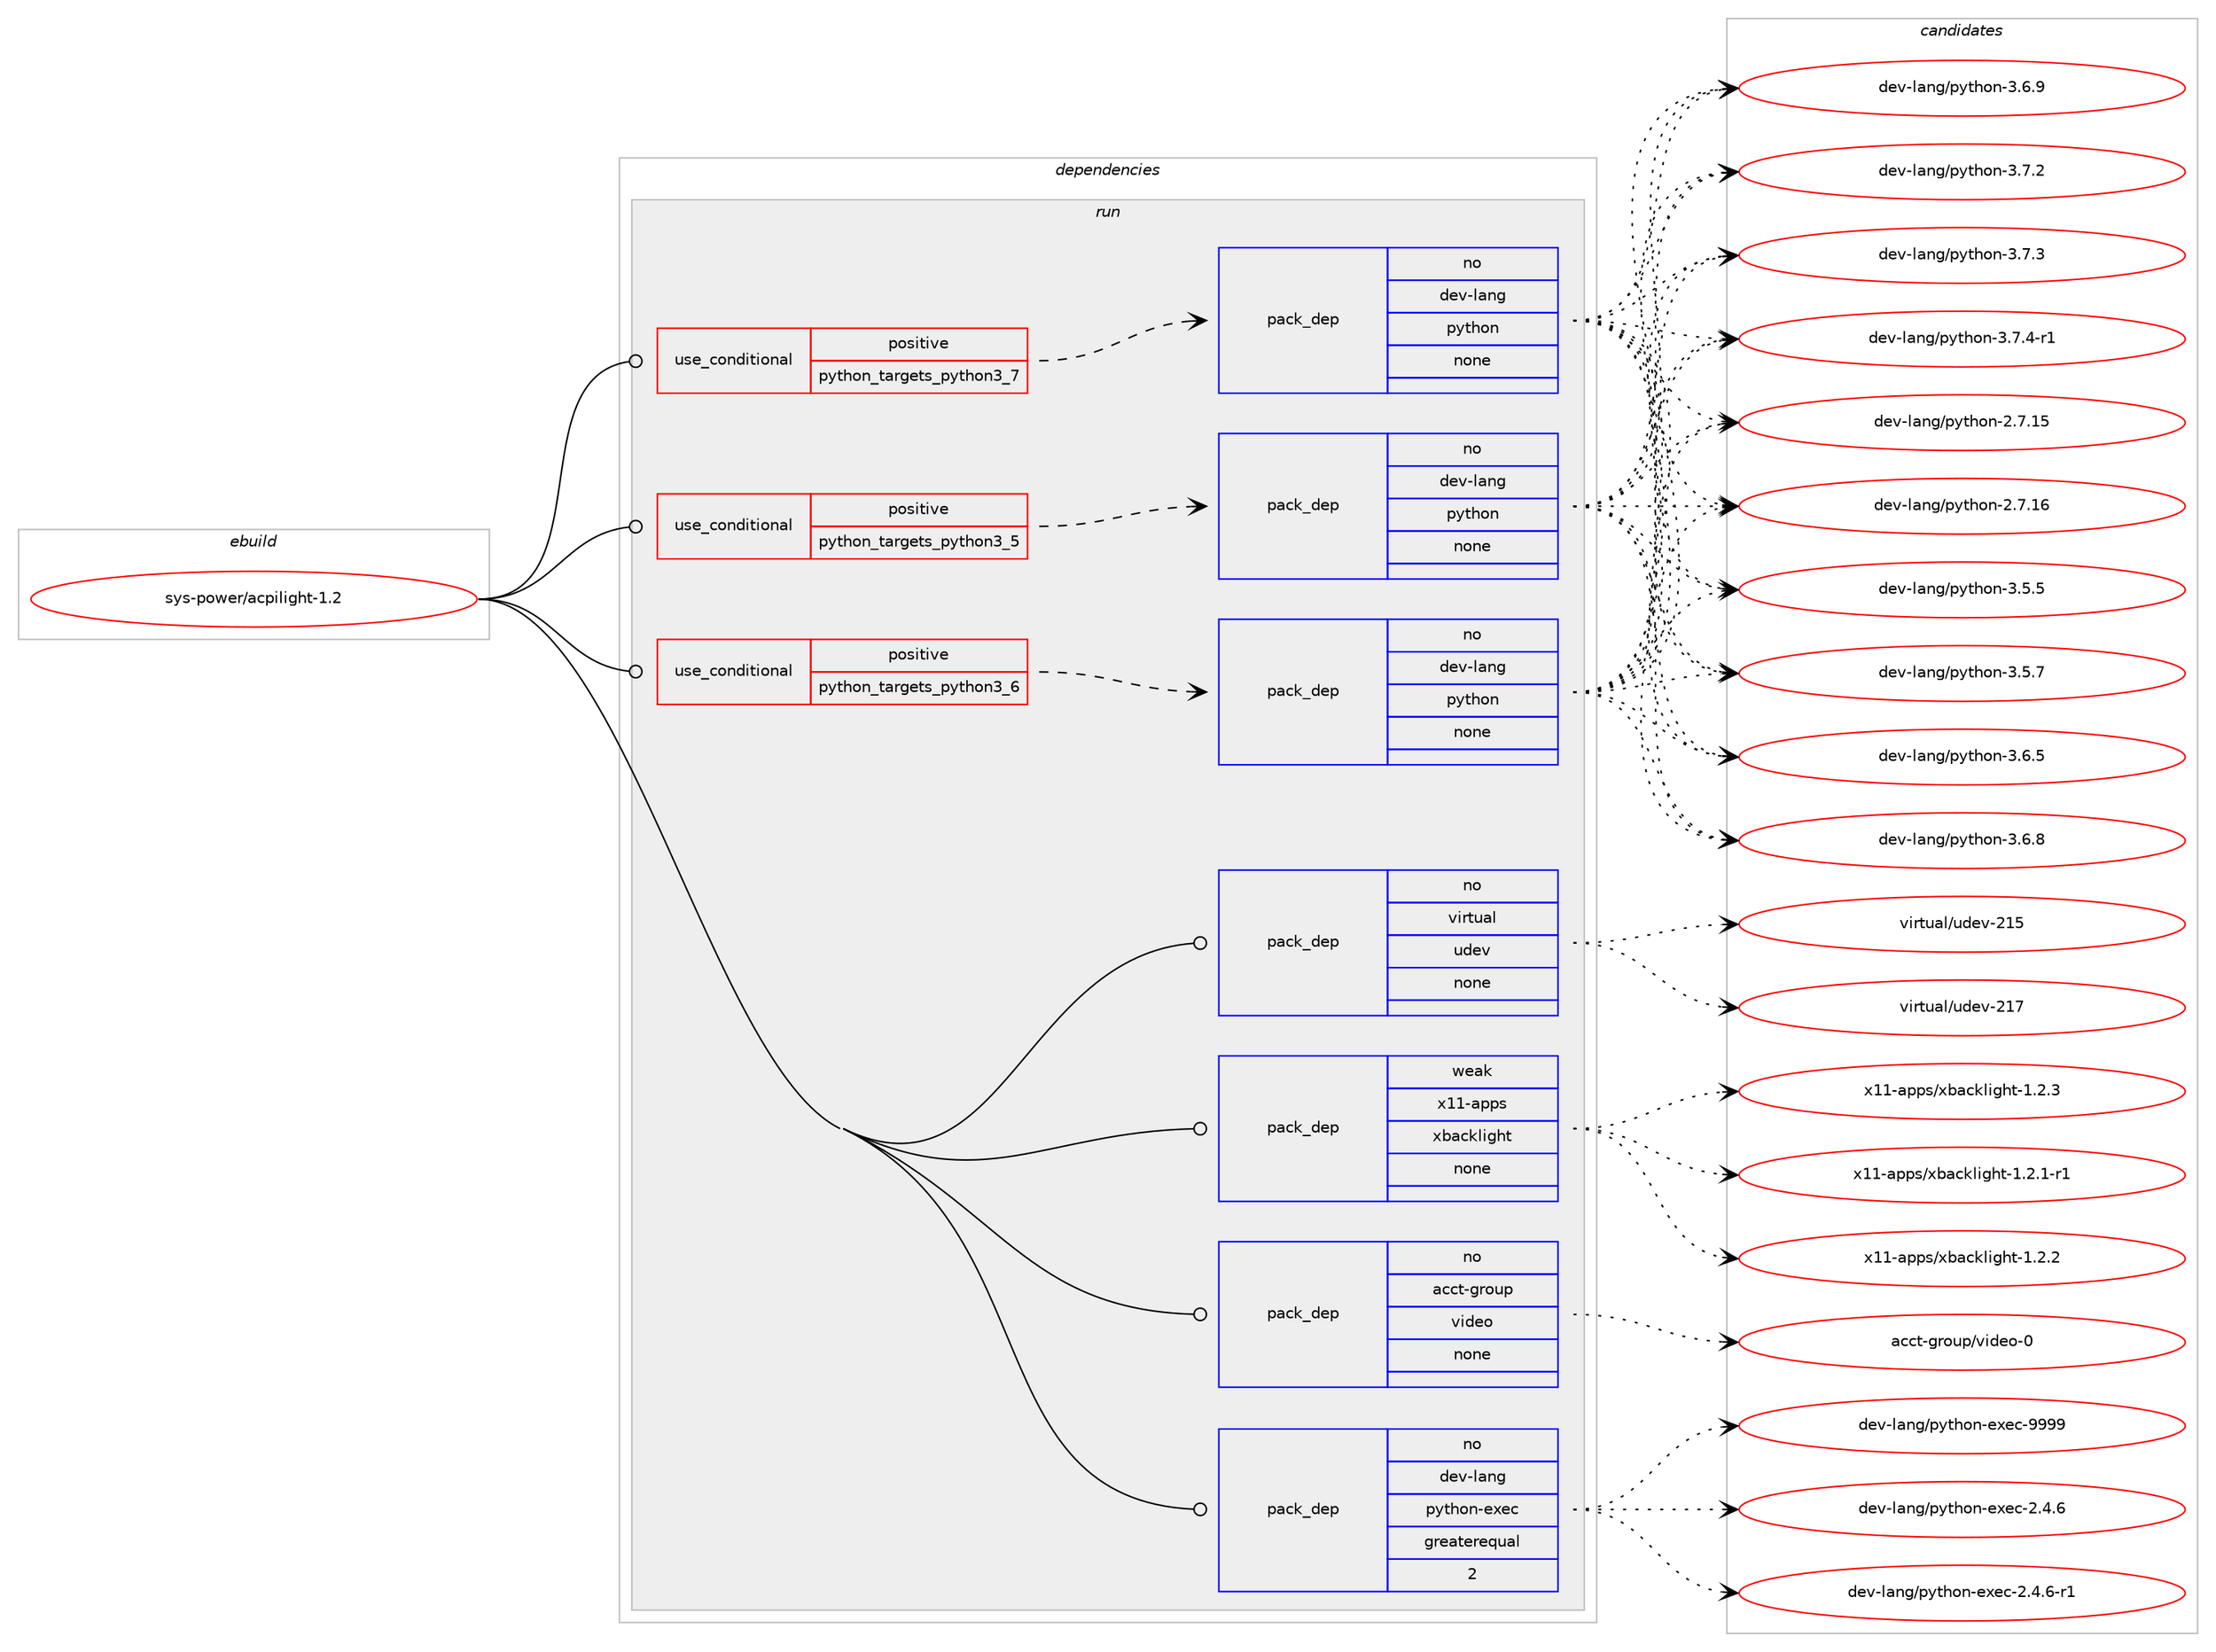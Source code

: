 digraph prolog {

# *************
# Graph options
# *************

newrank=true;
concentrate=true;
compound=true;
graph [rankdir=LR,fontname=Helvetica,fontsize=10,ranksep=1.5];#, ranksep=2.5, nodesep=0.2];
edge  [arrowhead=vee];
node  [fontname=Helvetica,fontsize=10];

# **********
# The ebuild
# **********

subgraph cluster_leftcol {
color=gray;
rank=same;
label=<<i>ebuild</i>>;
id [label="sys-power/acpilight-1.2", color=red, width=4, href="../sys-power/acpilight-1.2.svg"];
}

# ****************
# The dependencies
# ****************

subgraph cluster_midcol {
color=gray;
label=<<i>dependencies</i>>;
subgraph cluster_compile {
fillcolor="#eeeeee";
style=filled;
label=<<i>compile</i>>;
}
subgraph cluster_compileandrun {
fillcolor="#eeeeee";
style=filled;
label=<<i>compile and run</i>>;
}
subgraph cluster_run {
fillcolor="#eeeeee";
style=filled;
label=<<i>run</i>>;
subgraph cond448 {
dependency2046 [label=<<TABLE BORDER="0" CELLBORDER="1" CELLSPACING="0" CELLPADDING="4"><TR><TD ROWSPAN="3" CELLPADDING="10">use_conditional</TD></TR><TR><TD>positive</TD></TR><TR><TD>python_targets_python3_5</TD></TR></TABLE>>, shape=none, color=red];
subgraph pack1566 {
dependency2047 [label=<<TABLE BORDER="0" CELLBORDER="1" CELLSPACING="0" CELLPADDING="4" WIDTH="220"><TR><TD ROWSPAN="6" CELLPADDING="30">pack_dep</TD></TR><TR><TD WIDTH="110">no</TD></TR><TR><TD>dev-lang</TD></TR><TR><TD>python</TD></TR><TR><TD>none</TD></TR><TR><TD></TD></TR></TABLE>>, shape=none, color=blue];
}
dependency2046:e -> dependency2047:w [weight=20,style="dashed",arrowhead="vee"];
}
id:e -> dependency2046:w [weight=20,style="solid",arrowhead="odot"];
subgraph cond449 {
dependency2048 [label=<<TABLE BORDER="0" CELLBORDER="1" CELLSPACING="0" CELLPADDING="4"><TR><TD ROWSPAN="3" CELLPADDING="10">use_conditional</TD></TR><TR><TD>positive</TD></TR><TR><TD>python_targets_python3_6</TD></TR></TABLE>>, shape=none, color=red];
subgraph pack1567 {
dependency2049 [label=<<TABLE BORDER="0" CELLBORDER="1" CELLSPACING="0" CELLPADDING="4" WIDTH="220"><TR><TD ROWSPAN="6" CELLPADDING="30">pack_dep</TD></TR><TR><TD WIDTH="110">no</TD></TR><TR><TD>dev-lang</TD></TR><TR><TD>python</TD></TR><TR><TD>none</TD></TR><TR><TD></TD></TR></TABLE>>, shape=none, color=blue];
}
dependency2048:e -> dependency2049:w [weight=20,style="dashed",arrowhead="vee"];
}
id:e -> dependency2048:w [weight=20,style="solid",arrowhead="odot"];
subgraph cond450 {
dependency2050 [label=<<TABLE BORDER="0" CELLBORDER="1" CELLSPACING="0" CELLPADDING="4"><TR><TD ROWSPAN="3" CELLPADDING="10">use_conditional</TD></TR><TR><TD>positive</TD></TR><TR><TD>python_targets_python3_7</TD></TR></TABLE>>, shape=none, color=red];
subgraph pack1568 {
dependency2051 [label=<<TABLE BORDER="0" CELLBORDER="1" CELLSPACING="0" CELLPADDING="4" WIDTH="220"><TR><TD ROWSPAN="6" CELLPADDING="30">pack_dep</TD></TR><TR><TD WIDTH="110">no</TD></TR><TR><TD>dev-lang</TD></TR><TR><TD>python</TD></TR><TR><TD>none</TD></TR><TR><TD></TD></TR></TABLE>>, shape=none, color=blue];
}
dependency2050:e -> dependency2051:w [weight=20,style="dashed",arrowhead="vee"];
}
id:e -> dependency2050:w [weight=20,style="solid",arrowhead="odot"];
subgraph pack1569 {
dependency2052 [label=<<TABLE BORDER="0" CELLBORDER="1" CELLSPACING="0" CELLPADDING="4" WIDTH="220"><TR><TD ROWSPAN="6" CELLPADDING="30">pack_dep</TD></TR><TR><TD WIDTH="110">no</TD></TR><TR><TD>acct-group</TD></TR><TR><TD>video</TD></TR><TR><TD>none</TD></TR><TR><TD></TD></TR></TABLE>>, shape=none, color=blue];
}
id:e -> dependency2052:w [weight=20,style="solid",arrowhead="odot"];
subgraph pack1570 {
dependency2053 [label=<<TABLE BORDER="0" CELLBORDER="1" CELLSPACING="0" CELLPADDING="4" WIDTH="220"><TR><TD ROWSPAN="6" CELLPADDING="30">pack_dep</TD></TR><TR><TD WIDTH="110">no</TD></TR><TR><TD>dev-lang</TD></TR><TR><TD>python-exec</TD></TR><TR><TD>greaterequal</TD></TR><TR><TD>2</TD></TR></TABLE>>, shape=none, color=blue];
}
id:e -> dependency2053:w [weight=20,style="solid",arrowhead="odot"];
subgraph pack1571 {
dependency2054 [label=<<TABLE BORDER="0" CELLBORDER="1" CELLSPACING="0" CELLPADDING="4" WIDTH="220"><TR><TD ROWSPAN="6" CELLPADDING="30">pack_dep</TD></TR><TR><TD WIDTH="110">no</TD></TR><TR><TD>virtual</TD></TR><TR><TD>udev</TD></TR><TR><TD>none</TD></TR><TR><TD></TD></TR></TABLE>>, shape=none, color=blue];
}
id:e -> dependency2054:w [weight=20,style="solid",arrowhead="odot"];
subgraph pack1572 {
dependency2055 [label=<<TABLE BORDER="0" CELLBORDER="1" CELLSPACING="0" CELLPADDING="4" WIDTH="220"><TR><TD ROWSPAN="6" CELLPADDING="30">pack_dep</TD></TR><TR><TD WIDTH="110">weak</TD></TR><TR><TD>x11-apps</TD></TR><TR><TD>xbacklight</TD></TR><TR><TD>none</TD></TR><TR><TD></TD></TR></TABLE>>, shape=none, color=blue];
}
id:e -> dependency2055:w [weight=20,style="solid",arrowhead="odot"];
}
}

# **************
# The candidates
# **************

subgraph cluster_choices {
rank=same;
color=gray;
label=<<i>candidates</i>>;

subgraph choice1566 {
color=black;
nodesep=1;
choice10010111845108971101034711212111610411111045504655464953 [label="dev-lang/python-2.7.15", color=red, width=4,href="../dev-lang/python-2.7.15.svg"];
choice10010111845108971101034711212111610411111045504655464954 [label="dev-lang/python-2.7.16", color=red, width=4,href="../dev-lang/python-2.7.16.svg"];
choice100101118451089711010347112121116104111110455146534653 [label="dev-lang/python-3.5.5", color=red, width=4,href="../dev-lang/python-3.5.5.svg"];
choice100101118451089711010347112121116104111110455146534655 [label="dev-lang/python-3.5.7", color=red, width=4,href="../dev-lang/python-3.5.7.svg"];
choice100101118451089711010347112121116104111110455146544653 [label="dev-lang/python-3.6.5", color=red, width=4,href="../dev-lang/python-3.6.5.svg"];
choice100101118451089711010347112121116104111110455146544656 [label="dev-lang/python-3.6.8", color=red, width=4,href="../dev-lang/python-3.6.8.svg"];
choice100101118451089711010347112121116104111110455146544657 [label="dev-lang/python-3.6.9", color=red, width=4,href="../dev-lang/python-3.6.9.svg"];
choice100101118451089711010347112121116104111110455146554650 [label="dev-lang/python-3.7.2", color=red, width=4,href="../dev-lang/python-3.7.2.svg"];
choice100101118451089711010347112121116104111110455146554651 [label="dev-lang/python-3.7.3", color=red, width=4,href="../dev-lang/python-3.7.3.svg"];
choice1001011184510897110103471121211161041111104551465546524511449 [label="dev-lang/python-3.7.4-r1", color=red, width=4,href="../dev-lang/python-3.7.4-r1.svg"];
dependency2047:e -> choice10010111845108971101034711212111610411111045504655464953:w [style=dotted,weight="100"];
dependency2047:e -> choice10010111845108971101034711212111610411111045504655464954:w [style=dotted,weight="100"];
dependency2047:e -> choice100101118451089711010347112121116104111110455146534653:w [style=dotted,weight="100"];
dependency2047:e -> choice100101118451089711010347112121116104111110455146534655:w [style=dotted,weight="100"];
dependency2047:e -> choice100101118451089711010347112121116104111110455146544653:w [style=dotted,weight="100"];
dependency2047:e -> choice100101118451089711010347112121116104111110455146544656:w [style=dotted,weight="100"];
dependency2047:e -> choice100101118451089711010347112121116104111110455146544657:w [style=dotted,weight="100"];
dependency2047:e -> choice100101118451089711010347112121116104111110455146554650:w [style=dotted,weight="100"];
dependency2047:e -> choice100101118451089711010347112121116104111110455146554651:w [style=dotted,weight="100"];
dependency2047:e -> choice1001011184510897110103471121211161041111104551465546524511449:w [style=dotted,weight="100"];
}
subgraph choice1567 {
color=black;
nodesep=1;
choice10010111845108971101034711212111610411111045504655464953 [label="dev-lang/python-2.7.15", color=red, width=4,href="../dev-lang/python-2.7.15.svg"];
choice10010111845108971101034711212111610411111045504655464954 [label="dev-lang/python-2.7.16", color=red, width=4,href="../dev-lang/python-2.7.16.svg"];
choice100101118451089711010347112121116104111110455146534653 [label="dev-lang/python-3.5.5", color=red, width=4,href="../dev-lang/python-3.5.5.svg"];
choice100101118451089711010347112121116104111110455146534655 [label="dev-lang/python-3.5.7", color=red, width=4,href="../dev-lang/python-3.5.7.svg"];
choice100101118451089711010347112121116104111110455146544653 [label="dev-lang/python-3.6.5", color=red, width=4,href="../dev-lang/python-3.6.5.svg"];
choice100101118451089711010347112121116104111110455146544656 [label="dev-lang/python-3.6.8", color=red, width=4,href="../dev-lang/python-3.6.8.svg"];
choice100101118451089711010347112121116104111110455146544657 [label="dev-lang/python-3.6.9", color=red, width=4,href="../dev-lang/python-3.6.9.svg"];
choice100101118451089711010347112121116104111110455146554650 [label="dev-lang/python-3.7.2", color=red, width=4,href="../dev-lang/python-3.7.2.svg"];
choice100101118451089711010347112121116104111110455146554651 [label="dev-lang/python-3.7.3", color=red, width=4,href="../dev-lang/python-3.7.3.svg"];
choice1001011184510897110103471121211161041111104551465546524511449 [label="dev-lang/python-3.7.4-r1", color=red, width=4,href="../dev-lang/python-3.7.4-r1.svg"];
dependency2049:e -> choice10010111845108971101034711212111610411111045504655464953:w [style=dotted,weight="100"];
dependency2049:e -> choice10010111845108971101034711212111610411111045504655464954:w [style=dotted,weight="100"];
dependency2049:e -> choice100101118451089711010347112121116104111110455146534653:w [style=dotted,weight="100"];
dependency2049:e -> choice100101118451089711010347112121116104111110455146534655:w [style=dotted,weight="100"];
dependency2049:e -> choice100101118451089711010347112121116104111110455146544653:w [style=dotted,weight="100"];
dependency2049:e -> choice100101118451089711010347112121116104111110455146544656:w [style=dotted,weight="100"];
dependency2049:e -> choice100101118451089711010347112121116104111110455146544657:w [style=dotted,weight="100"];
dependency2049:e -> choice100101118451089711010347112121116104111110455146554650:w [style=dotted,weight="100"];
dependency2049:e -> choice100101118451089711010347112121116104111110455146554651:w [style=dotted,weight="100"];
dependency2049:e -> choice1001011184510897110103471121211161041111104551465546524511449:w [style=dotted,weight="100"];
}
subgraph choice1568 {
color=black;
nodesep=1;
choice10010111845108971101034711212111610411111045504655464953 [label="dev-lang/python-2.7.15", color=red, width=4,href="../dev-lang/python-2.7.15.svg"];
choice10010111845108971101034711212111610411111045504655464954 [label="dev-lang/python-2.7.16", color=red, width=4,href="../dev-lang/python-2.7.16.svg"];
choice100101118451089711010347112121116104111110455146534653 [label="dev-lang/python-3.5.5", color=red, width=4,href="../dev-lang/python-3.5.5.svg"];
choice100101118451089711010347112121116104111110455146534655 [label="dev-lang/python-3.5.7", color=red, width=4,href="../dev-lang/python-3.5.7.svg"];
choice100101118451089711010347112121116104111110455146544653 [label="dev-lang/python-3.6.5", color=red, width=4,href="../dev-lang/python-3.6.5.svg"];
choice100101118451089711010347112121116104111110455146544656 [label="dev-lang/python-3.6.8", color=red, width=4,href="../dev-lang/python-3.6.8.svg"];
choice100101118451089711010347112121116104111110455146544657 [label="dev-lang/python-3.6.9", color=red, width=4,href="../dev-lang/python-3.6.9.svg"];
choice100101118451089711010347112121116104111110455146554650 [label="dev-lang/python-3.7.2", color=red, width=4,href="../dev-lang/python-3.7.2.svg"];
choice100101118451089711010347112121116104111110455146554651 [label="dev-lang/python-3.7.3", color=red, width=4,href="../dev-lang/python-3.7.3.svg"];
choice1001011184510897110103471121211161041111104551465546524511449 [label="dev-lang/python-3.7.4-r1", color=red, width=4,href="../dev-lang/python-3.7.4-r1.svg"];
dependency2051:e -> choice10010111845108971101034711212111610411111045504655464953:w [style=dotted,weight="100"];
dependency2051:e -> choice10010111845108971101034711212111610411111045504655464954:w [style=dotted,weight="100"];
dependency2051:e -> choice100101118451089711010347112121116104111110455146534653:w [style=dotted,weight="100"];
dependency2051:e -> choice100101118451089711010347112121116104111110455146534655:w [style=dotted,weight="100"];
dependency2051:e -> choice100101118451089711010347112121116104111110455146544653:w [style=dotted,weight="100"];
dependency2051:e -> choice100101118451089711010347112121116104111110455146544656:w [style=dotted,weight="100"];
dependency2051:e -> choice100101118451089711010347112121116104111110455146544657:w [style=dotted,weight="100"];
dependency2051:e -> choice100101118451089711010347112121116104111110455146554650:w [style=dotted,weight="100"];
dependency2051:e -> choice100101118451089711010347112121116104111110455146554651:w [style=dotted,weight="100"];
dependency2051:e -> choice1001011184510897110103471121211161041111104551465546524511449:w [style=dotted,weight="100"];
}
subgraph choice1569 {
color=black;
nodesep=1;
choice97999911645103114111117112471181051001011114548 [label="acct-group/video-0", color=red, width=4,href="../acct-group/video-0.svg"];
dependency2052:e -> choice97999911645103114111117112471181051001011114548:w [style=dotted,weight="100"];
}
subgraph choice1570 {
color=black;
nodesep=1;
choice1001011184510897110103471121211161041111104510112010199455046524654 [label="dev-lang/python-exec-2.4.6", color=red, width=4,href="../dev-lang/python-exec-2.4.6.svg"];
choice10010111845108971101034711212111610411111045101120101994550465246544511449 [label="dev-lang/python-exec-2.4.6-r1", color=red, width=4,href="../dev-lang/python-exec-2.4.6-r1.svg"];
choice10010111845108971101034711212111610411111045101120101994557575757 [label="dev-lang/python-exec-9999", color=red, width=4,href="../dev-lang/python-exec-9999.svg"];
dependency2053:e -> choice1001011184510897110103471121211161041111104510112010199455046524654:w [style=dotted,weight="100"];
dependency2053:e -> choice10010111845108971101034711212111610411111045101120101994550465246544511449:w [style=dotted,weight="100"];
dependency2053:e -> choice10010111845108971101034711212111610411111045101120101994557575757:w [style=dotted,weight="100"];
}
subgraph choice1571 {
color=black;
nodesep=1;
choice118105114116117971084711710010111845504953 [label="virtual/udev-215", color=red, width=4,href="../virtual/udev-215.svg"];
choice118105114116117971084711710010111845504955 [label="virtual/udev-217", color=red, width=4,href="../virtual/udev-217.svg"];
dependency2054:e -> choice118105114116117971084711710010111845504953:w [style=dotted,weight="100"];
dependency2054:e -> choice118105114116117971084711710010111845504955:w [style=dotted,weight="100"];
}
subgraph choice1572 {
color=black;
nodesep=1;
choice12049494597112112115471209897991071081051031041164549465046494511449 [label="x11-apps/xbacklight-1.2.1-r1", color=red, width=4,href="../x11-apps/xbacklight-1.2.1-r1.svg"];
choice1204949459711211211547120989799107108105103104116454946504650 [label="x11-apps/xbacklight-1.2.2", color=red, width=4,href="../x11-apps/xbacklight-1.2.2.svg"];
choice1204949459711211211547120989799107108105103104116454946504651 [label="x11-apps/xbacklight-1.2.3", color=red, width=4,href="../x11-apps/xbacklight-1.2.3.svg"];
dependency2055:e -> choice12049494597112112115471209897991071081051031041164549465046494511449:w [style=dotted,weight="100"];
dependency2055:e -> choice1204949459711211211547120989799107108105103104116454946504650:w [style=dotted,weight="100"];
dependency2055:e -> choice1204949459711211211547120989799107108105103104116454946504651:w [style=dotted,weight="100"];
}
}

}

